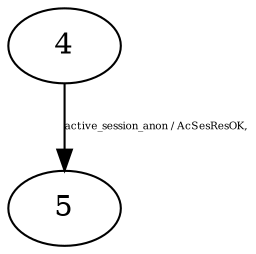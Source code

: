 digraph "Automata" { 
	 "4" [shape=ellipse,style=filled,fillcolor=white,URL="4"];
	 "5" [shape=ellipse,style=filled,fillcolor=white,URL="5"];
	 "4"->"5" [fontsize=5,label="active_session_anon / AcSesResOK,",URL="t74"];
}
